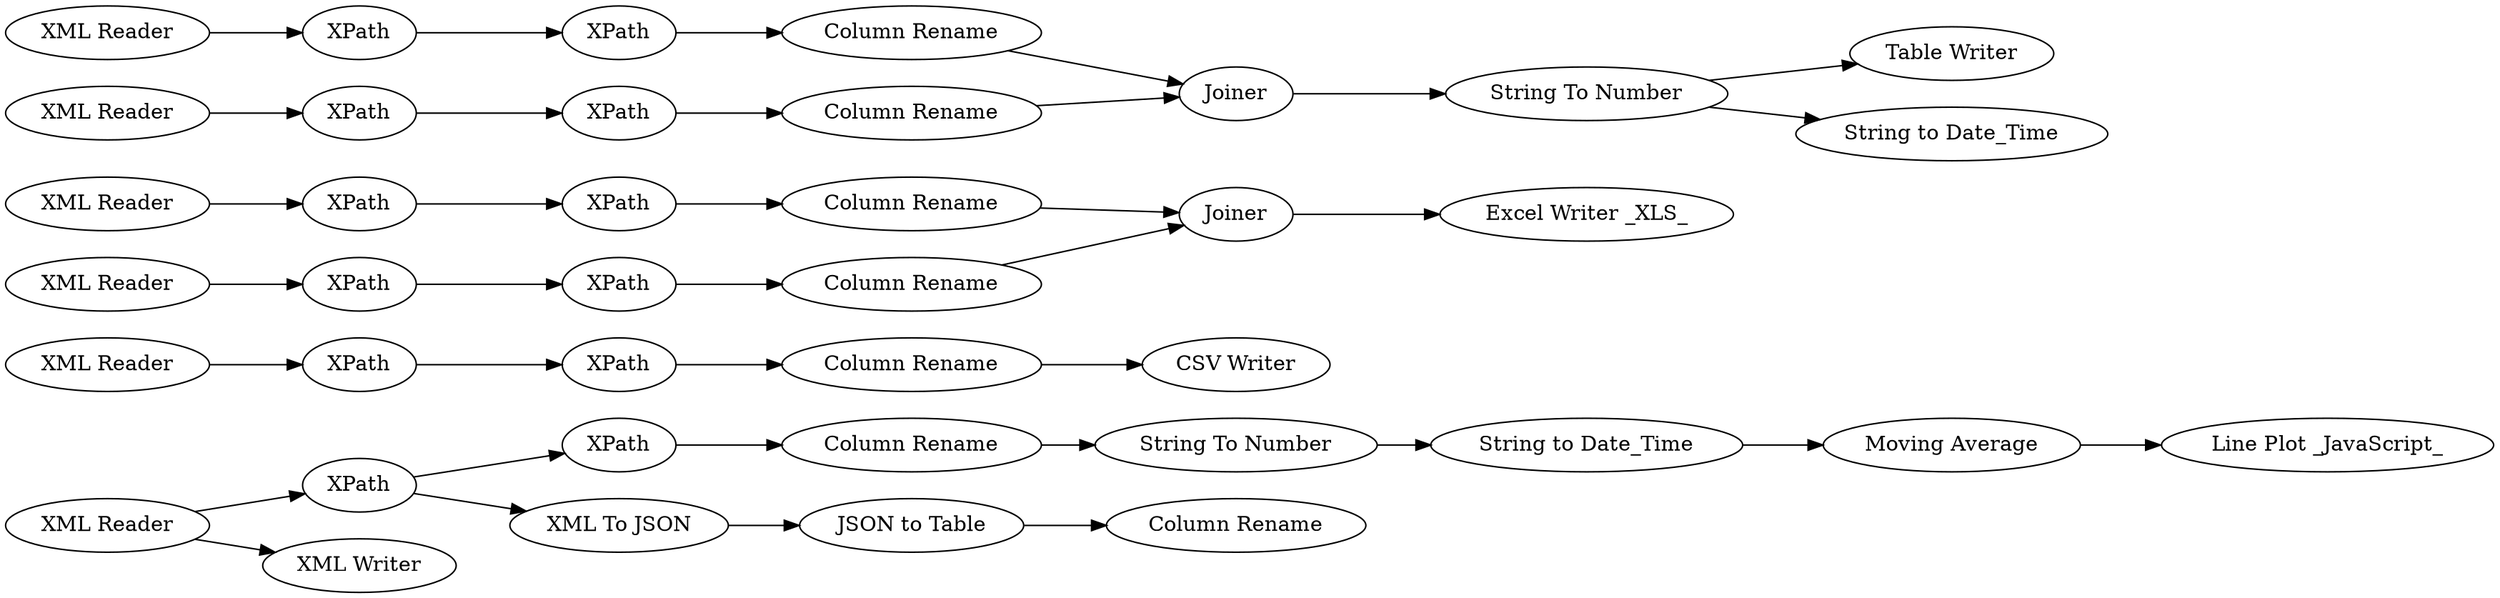 digraph {
	1 [label="XML Reader"]
	2 [label=XPath]
	3 [label=XPath]
	4 [label="XML To JSON"]
	5 [label="JSON to Table"]
	6 [label="Column Rename"]
	7 [label="String To Number"]
	8 [label="String to Date_Time"]
	9 [label="Line Plot _JavaScript_"]
	10 [label="Moving Average"]
	11 [label="Column Rename"]
	12 [label="XML Reader"]
	13 [label="XML Reader"]
	14 [label="XML Reader"]
	15 [label="XML Reader"]
	16 [label="XML Reader"]
	17 [label="XML Writer"]
	18 [label="CSV Writer"]
	19 [label="Excel Writer _XLS_"]
	21 [label=XPath]
	22 [label="Column Rename"]
	23 [label=XPath]
	24 [label="Column Rename"]
	25 [label=XPath]
	26 [label=XPath]
	27 [label="Column Rename"]
	28 [label=XPath]
	29 [label=XPath]
	30 [label=XPath]
	31 [label=XPath]
	32 [label="Column Rename"]
	33 [label=XPath]
	34 [label=XPath]
	35 [label="Column Rename"]
	36 [label="Table Writer"]
	37 [label="String To Number"]
	38 [label="String to Date_Time"]
	39 [label=Joiner]
	40 [label=Joiner]
	1 -> 2
	1 -> 17
	2 -> 3
	2 -> 4
	3 -> 11
	4 -> 5
	5 -> 6
	7 -> 8
	8 -> 10
	10 -> 9
	11 -> 7
	12 -> 23
	13 -> 26
	14 -> 29
	15 -> 30
	16 -> 33
	21 -> 22
	22 -> 18
	23 -> 21
	24 -> 40
	25 -> 24
	26 -> 25
	27 -> 40
	28 -> 27
	29 -> 28
	30 -> 31
	31 -> 32
	32 -> 39
	33 -> 34
	34 -> 35
	35 -> 39
	37 -> 36
	37 -> 38
	39 -> 37
	40 -> 19
	rankdir=LR
}
